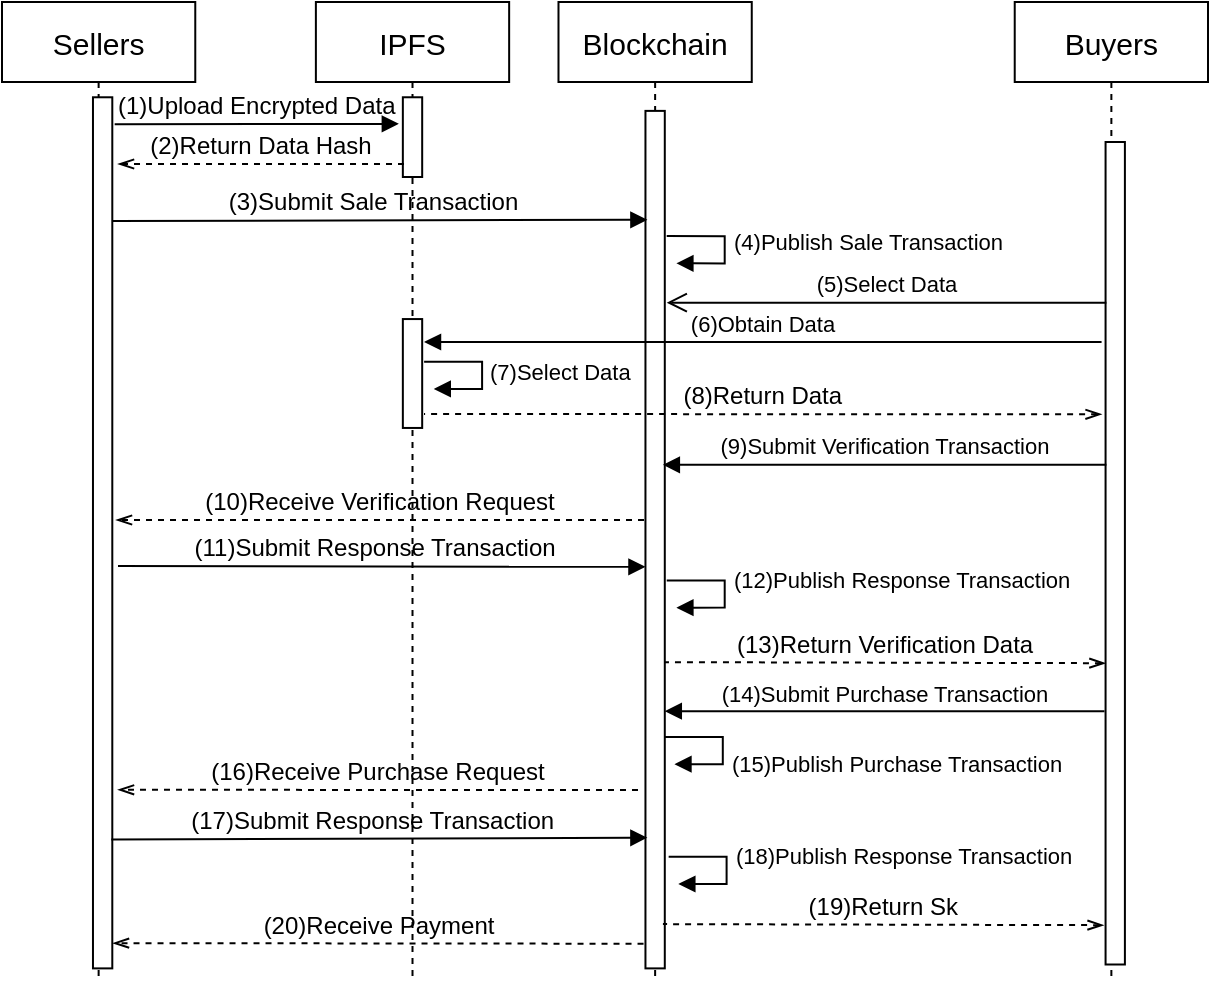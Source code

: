 <mxfile version="14.9.8" type="github">
  <diagram id="dLFj_7tHULLpxuY2j0tu" name="Page-1">
    <mxGraphModel dx="723" dy="337" grid="1" gridSize="10" guides="1" tooltips="1" connect="1" arrows="1" fold="1" page="1" pageScale="1" pageWidth="827" pageHeight="1169" math="0" shadow="0">
      <root>
        <mxCell id="0" />
        <mxCell id="1" parent="0" />
        <mxCell id="YT5Wtx-dwPLHvlLU4Rnl-1" value="Buyers" style="shape=umlLifeline;perimeter=lifelinePerimeter;container=1;collapsible=0;recursiveResize=0;rounded=0;shadow=0;strokeWidth=1;fontSize=15;" vertex="1" parent="1">
          <mxGeometry x="585.367" y="30" width="96.633" height="490.0" as="geometry" />
        </mxCell>
        <mxCell id="YT5Wtx-dwPLHvlLU4Rnl-2" value="" style="points=[];perimeter=orthogonalPerimeter;rounded=0;shadow=0;strokeWidth=1;" vertex="1" parent="YT5Wtx-dwPLHvlLU4Rnl-1">
          <mxGeometry x="45.417" y="70.0" width="9.663" height="411.25" as="geometry" />
        </mxCell>
        <mxCell id="YT5Wtx-dwPLHvlLU4Rnl-4" value="Sellers" style="shape=umlLifeline;perimeter=lifelinePerimeter;container=1;collapsible=0;recursiveResize=0;rounded=0;shadow=0;strokeWidth=1;fontSize=15;" vertex="1" parent="1">
          <mxGeometry x="79" y="30" width="96.633" height="490.0" as="geometry" />
        </mxCell>
        <mxCell id="YT5Wtx-dwPLHvlLU4Rnl-5" value="" style="points=[];perimeter=orthogonalPerimeter;rounded=0;shadow=0;strokeWidth=1;" vertex="1" parent="YT5Wtx-dwPLHvlLU4Rnl-4">
          <mxGeometry x="45.485" y="47.639" width="9.663" height="435.556" as="geometry" />
        </mxCell>
        <mxCell id="YT5Wtx-dwPLHvlLU4Rnl-6" value="IPFS" style="shape=umlLifeline;perimeter=lifelinePerimeter;container=1;collapsible=0;recursiveResize=0;rounded=0;shadow=0;strokeWidth=1;fontSize=15;" vertex="1" parent="1">
          <mxGeometry x="235.939" y="30" width="96.633" height="490.0" as="geometry" />
        </mxCell>
        <mxCell id="YT5Wtx-dwPLHvlLU4Rnl-7" value="" style="points=[];perimeter=orthogonalPerimeter;rounded=0;shadow=0;strokeWidth=1;" vertex="1" parent="YT5Wtx-dwPLHvlLU4Rnl-6">
          <mxGeometry x="43.485" y="47.635" width="9.663" height="39.865" as="geometry" />
        </mxCell>
        <mxCell id="YT5Wtx-dwPLHvlLU4Rnl-8" value="(1)Upload Encrypted Data" style="verticalAlign=bottom;endArrow=block;entryX=0;entryY=0;shadow=0;strokeWidth=1;fontSize=12;labelBackgroundColor=none;exitX=1.123;exitY=0.031;exitDx=0;exitDy=0;exitPerimeter=0;" edge="1" parent="1" source="YT5Wtx-dwPLHvlLU4Rnl-5">
          <mxGeometry x="20" y="30" as="geometry">
            <mxPoint x="140" y="91" as="sourcePoint" />
            <mxPoint x="277.423" y="90.931" as="targetPoint" />
          </mxGeometry>
        </mxCell>
        <mxCell id="YT5Wtx-dwPLHvlLU4Rnl-9" value="(2)Return Data Hash" style="verticalAlign=bottom;endArrow=openThin;shadow=0;strokeWidth=1;dashed=1;endFill=0;fontSize=12;exitX=0.06;exitY=0.837;exitDx=0;exitDy=0;exitPerimeter=0;labelBackgroundColor=none;" edge="1" parent="1" source="YT5Wtx-dwPLHvlLU4Rnl-7">
          <mxGeometry x="17" y="30" as="geometry">
            <mxPoint x="274" y="111" as="sourcePoint" />
            <mxPoint x="137" y="111" as="targetPoint" />
          </mxGeometry>
        </mxCell>
        <mxCell id="YT5Wtx-dwPLHvlLU4Rnl-10" value="Blockchain" style="shape=umlLifeline;perimeter=lifelinePerimeter;container=1;collapsible=0;recursiveResize=0;rounded=0;shadow=0;strokeWidth=1;fontSize=15;" vertex="1" parent="1">
          <mxGeometry x="357.247" y="30" width="96.633" height="490.0" as="geometry" />
        </mxCell>
        <mxCell id="YT5Wtx-dwPLHvlLU4Rnl-11" value="" style="points=[];perimeter=orthogonalPerimeter;rounded=0;shadow=0;strokeWidth=1;" vertex="1" parent="YT5Wtx-dwPLHvlLU4Rnl-10">
          <mxGeometry x="43.485" y="54.444" width="9.663" height="428.75" as="geometry" />
        </mxCell>
        <mxCell id="YT5Wtx-dwPLHvlLU4Rnl-12" value="(3)Submit Sale Transaction  " style="verticalAlign=bottom;endArrow=block;shadow=0;strokeWidth=1;fontSize=12;labelBackgroundColor=none;exitX=1.036;exitY=0.142;exitDx=0;exitDy=0;exitPerimeter=0;" edge="1" parent="1" source="YT5Wtx-dwPLHvlLU4Rnl-5">
          <mxGeometry x="20" y="30" as="geometry">
            <mxPoint x="140" y="139" as="sourcePoint" />
            <mxPoint x="401.698" y="138.889" as="targetPoint" />
          </mxGeometry>
        </mxCell>
        <mxCell id="YT5Wtx-dwPLHvlLU4Rnl-13" value="&lt;span style=&quot;text-align: center&quot;&gt;(4)Publish Sale Transaction&amp;nbsp;&amp;nbsp;&lt;/span&gt;" style="edgeStyle=orthogonalEdgeStyle;html=1;align=left;spacingLeft=2;endArrow=block;rounded=0;entryX=1;entryY=0;labelBackgroundColor=none;" edge="1" parent="1">
          <mxGeometry as="geometry">
            <mxPoint x="411.362" y="147.056" as="sourcePoint" />
            <Array as="points">
              <mxPoint x="440.351" y="147.056" />
            </Array>
            <mxPoint x="416.193" y="160.667" as="targetPoint" />
            <mxPoint x="27" y="-4" as="offset" />
          </mxGeometry>
        </mxCell>
        <mxCell id="YT5Wtx-dwPLHvlLU4Rnl-14" value="(5)Select Data" style="html=1;verticalAlign=bottom;endArrow=open;endSize=8;labelBackgroundColor=none;" edge="1" parent="1">
          <mxGeometry x="20" y="30" as="geometry">
            <mxPoint x="631.184" y="180.361" as="sourcePoint" />
            <mxPoint x="411.362" y="180.361" as="targetPoint" />
          </mxGeometry>
        </mxCell>
        <mxCell id="YT5Wtx-dwPLHvlLU4Rnl-15" value="(14)Submit Purchase Transaction" style="html=1;verticalAlign=bottom;endArrow=none;startArrow=block;startFill=1;endFill=0;labelBackgroundColor=none;" edge="1" parent="1">
          <mxGeometry x="20" y="30" width="80" as="geometry">
            <mxPoint x="410.395" y="384.569" as="sourcePoint" />
            <mxPoint x="630.234" y="384.569" as="targetPoint" />
          </mxGeometry>
        </mxCell>
        <mxCell id="YT5Wtx-dwPLHvlLU4Rnl-16" value="(16)Receive Purchase Request" style="verticalAlign=bottom;endArrow=openThin;shadow=0;strokeWidth=1;dashed=1;endFill=0;fontSize=12;entryX=0.571;entryY=0.795;entryDx=0;entryDy=0;entryPerimeter=0;labelBackgroundColor=none;" edge="1" parent="1">
          <mxGeometry x="27" y="30" as="geometry">
            <mxPoint x="397" y="424" as="sourcePoint" />
            <mxPoint x="137.002" y="423.906" as="targetPoint" />
            <mxPoint as="offset" />
          </mxGeometry>
        </mxCell>
        <mxCell id="YT5Wtx-dwPLHvlLU4Rnl-17" value="&lt;span style=&quot;text-align: center&quot;&gt;(15)Publish Purchase Transaction&amp;nbsp;&amp;nbsp;&lt;/span&gt;" style="edgeStyle=orthogonalEdgeStyle;html=1;align=left;spacingLeft=2;endArrow=block;rounded=0;entryX=1;entryY=0;labelBackgroundColor=none;" edge="1" parent="1">
          <mxGeometry as="geometry">
            <mxPoint x="410.395" y="397.5" as="sourcePoint" />
            <Array as="points">
              <mxPoint x="439.385" y="397.5" />
            </Array>
            <mxPoint x="415.227" y="411.111" as="targetPoint" />
            <mxPoint x="27" y="7" as="offset" />
          </mxGeometry>
        </mxCell>
        <mxCell id="YT5Wtx-dwPLHvlLU4Rnl-18" value="(17)Submit Response Transaction  " style="verticalAlign=bottom;endArrow=block;shadow=0;strokeWidth=1;fontSize=12;exitX=0.95;exitY=0.852;exitDx=0;exitDy=0;exitPerimeter=0;labelBackgroundColor=none;" edge="1" parent="1" source="YT5Wtx-dwPLHvlLU4Rnl-5">
          <mxGeometry x="20" y="30" as="geometry">
            <mxPoint x="140" y="448" as="sourcePoint" />
            <mxPoint x="401.698" y="447.861" as="targetPoint" />
          </mxGeometry>
        </mxCell>
        <mxCell id="YT5Wtx-dwPLHvlLU4Rnl-19" value="&lt;span style=&quot;text-align: center&quot;&gt;(18)Publish Response Transaction&amp;nbsp;&amp;nbsp;&lt;/span&gt;" style="edgeStyle=orthogonalEdgeStyle;html=1;align=left;spacingLeft=2;endArrow=block;rounded=0;entryX=1;entryY=0;labelBackgroundColor=none;" edge="1" parent="1">
          <mxGeometry as="geometry">
            <mxPoint x="412.328" y="457.389" as="sourcePoint" />
            <Array as="points">
              <mxPoint x="441.318" y="457.389" />
            </Array>
            <mxPoint x="417.16" y="471" as="targetPoint" />
            <mxPoint x="27" y="-7" as="offset" />
          </mxGeometry>
        </mxCell>
        <mxCell id="YT5Wtx-dwPLHvlLU4Rnl-20" value="" style="points=[];perimeter=orthogonalPerimeter;rounded=0;shadow=0;strokeWidth=1;" vertex="1" parent="1">
          <mxGeometry x="279.423" y="188.528" width="9.663" height="54.444" as="geometry" />
        </mxCell>
        <mxCell id="YT5Wtx-dwPLHvlLU4Rnl-21" value="&lt;span style=&quot;text-align: center&quot;&gt;(7)Select Data&lt;/span&gt;" style="edgeStyle=orthogonalEdgeStyle;html=1;align=left;spacingLeft=2;endArrow=block;rounded=0;entryX=1;entryY=0;labelBackgroundColor=none;" edge="1" parent="1">
          <mxGeometry y="5" as="geometry">
            <mxPoint x="290.053" y="209.861" as="sourcePoint" />
            <Array as="points">
              <mxPoint x="319.042" y="209.861" />
            </Array>
            <mxPoint x="294.884" y="223.472" as="targetPoint" />
            <mxPoint x="27" y="-2" as="offset" />
          </mxGeometry>
        </mxCell>
        <mxCell id="YT5Wtx-dwPLHvlLU4Rnl-22" value="(8)Return Data" style="verticalAlign=bottom;endArrow=none;shadow=0;strokeWidth=1;dashed=1;endFill=0;startArrow=openThin;startFill=0;fontSize=12;labelBackgroundColor=none;" edge="1" parent="1">
          <mxGeometry x="20" y="30" as="geometry">
            <mxPoint x="628.785" y="236.167" as="sourcePoint" />
            <mxPoint x="290" y="236" as="targetPoint" />
            <mxPoint as="offset" />
          </mxGeometry>
        </mxCell>
        <mxCell id="YT5Wtx-dwPLHvlLU4Rnl-23" value="(9)Submit Verification Transaction" style="html=1;verticalAlign=bottom;endArrow=none;startArrow=block;startFill=1;endFill=0;strokeWidth=1;labelBackgroundColor=none;" edge="1" parent="1">
          <mxGeometry x="20" y="30" width="80" as="geometry">
            <mxPoint x="409.429" y="261.389" as="sourcePoint" />
            <mxPoint x="631.201" y="261.389" as="targetPoint" />
          </mxGeometry>
        </mxCell>
        <mxCell id="YT5Wtx-dwPLHvlLU4Rnl-24" value="(10)Receive Verification Request" style="verticalAlign=bottom;endArrow=openThin;shadow=0;strokeWidth=1;dashed=1;endFill=0;fontSize=12;labelBackgroundColor=none;" edge="1" parent="1">
          <mxGeometry x="16" y="30" as="geometry">
            <mxPoint x="400" y="289" as="sourcePoint" />
            <mxPoint x="136" y="289" as="targetPoint" />
            <mxPoint as="offset" />
          </mxGeometry>
        </mxCell>
        <mxCell id="YT5Wtx-dwPLHvlLU4Rnl-25" value="(11)Submit Response Transaction  " style="verticalAlign=bottom;endArrow=block;shadow=0;strokeWidth=1;fontSize=12;labelBackgroundColor=none;" edge="1" parent="1">
          <mxGeometry x="20" y="30" as="geometry">
            <mxPoint x="137" y="312" as="sourcePoint" />
            <mxPoint x="400.732" y="312.431" as="targetPoint" />
          </mxGeometry>
        </mxCell>
        <mxCell id="YT5Wtx-dwPLHvlLU4Rnl-26" value="&lt;span style=&quot;text-align: center&quot;&gt;(12)Publish Response Transaction&amp;nbsp;&amp;nbsp;&lt;/span&gt;" style="edgeStyle=orthogonalEdgeStyle;html=1;align=left;spacingLeft=2;endArrow=block;rounded=0;entryX=1;entryY=0;labelBackgroundColor=none;" edge="1" parent="1">
          <mxGeometry as="geometry">
            <mxPoint x="411.362" y="319.236" as="sourcePoint" />
            <Array as="points">
              <mxPoint x="440.351" y="319.236" />
            </Array>
            <mxPoint x="416.193" y="332.847" as="targetPoint" />
            <mxPoint x="27" y="-7" as="offset" />
          </mxGeometry>
        </mxCell>
        <mxCell id="YT5Wtx-dwPLHvlLU4Rnl-27" value="(13)Return Verification Data" style="verticalAlign=bottom;endArrow=none;shadow=0;strokeWidth=1;dashed=1;endFill=0;startArrow=openThin;startFill=0;exitX=-0.3;exitY=0.887;exitDx=0;exitDy=0;exitPerimeter=0;fontSize=12;labelBackgroundColor=none;" edge="1" parent="1">
          <mxGeometry x="20" y="30" as="geometry">
            <mxPoint x="630.717" y="360.593" as="sourcePoint" />
            <mxPoint x="410.395" y="360.069" as="targetPoint" />
            <mxPoint as="offset" />
          </mxGeometry>
        </mxCell>
        <mxCell id="YT5Wtx-dwPLHvlLU4Rnl-28" value="(20)Receive Payment" style="verticalAlign=bottom;endArrow=openThin;shadow=0;strokeWidth=1;dashed=1;endFill=0;exitX=-0.1;exitY=0.959;exitDx=0;exitDy=0;exitPerimeter=0;fontSize=12;labelBackgroundColor=none;html=1;entryX=1.036;entryY=0.971;entryDx=0;entryDy=0;entryPerimeter=0;" edge="1" parent="1" target="YT5Wtx-dwPLHvlLU4Rnl-5">
          <mxGeometry x="20" y="30" as="geometry">
            <mxPoint x="399.766" y="500.87" as="sourcePoint" />
            <mxPoint x="140" y="500" as="targetPoint" />
            <mxPoint as="offset" />
          </mxGeometry>
        </mxCell>
        <mxCell id="YT5Wtx-dwPLHvlLU4Rnl-29" value="(6)Obtain Data" style="html=1;verticalAlign=bottom;endArrow=none;startArrow=block;startFill=1;endFill=0;labelBackgroundColor=none;" edge="1" parent="1">
          <mxGeometry x="20" y="30" width="80" as="geometry">
            <mxPoint x="290" y="200" as="sourcePoint" />
            <mxPoint x="628.785" y="200.056" as="targetPoint" />
          </mxGeometry>
        </mxCell>
        <mxCell id="YT5Wtx-dwPLHvlLU4Rnl-30" value="(19)Return Sk" style="verticalAlign=bottom;endArrow=none;shadow=0;strokeWidth=1;dashed=1;endFill=0;startArrow=openThin;startFill=0;exitX=-0.3;exitY=0.887;exitDx=0;exitDy=0;exitPerimeter=0;fontSize=12;labelBackgroundColor=none;" edge="1" parent="1">
          <mxGeometry x="21" y="30" as="geometry">
            <mxPoint x="629.785" y="491.58" as="sourcePoint" />
            <mxPoint x="409.463" y="491.056" as="targetPoint" />
            <mxPoint as="offset" />
          </mxGeometry>
        </mxCell>
      </root>
    </mxGraphModel>
  </diagram>
</mxfile>
